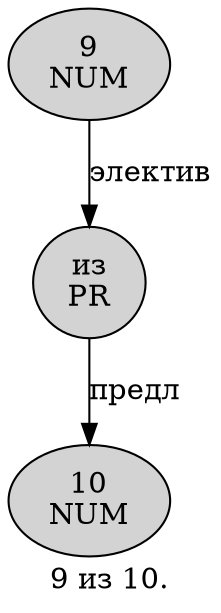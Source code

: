 digraph SENTENCE_1852 {
	graph [label="9 из 10."]
	node [style=filled]
		0 [label="9
NUM" color="" fillcolor=lightgray penwidth=1 shape=ellipse]
		1 [label="из
PR" color="" fillcolor=lightgray penwidth=1 shape=ellipse]
		2 [label="10
NUM" color="" fillcolor=lightgray penwidth=1 shape=ellipse]
			1 -> 2 [label="предл"]
			0 -> 1 [label="электив"]
}